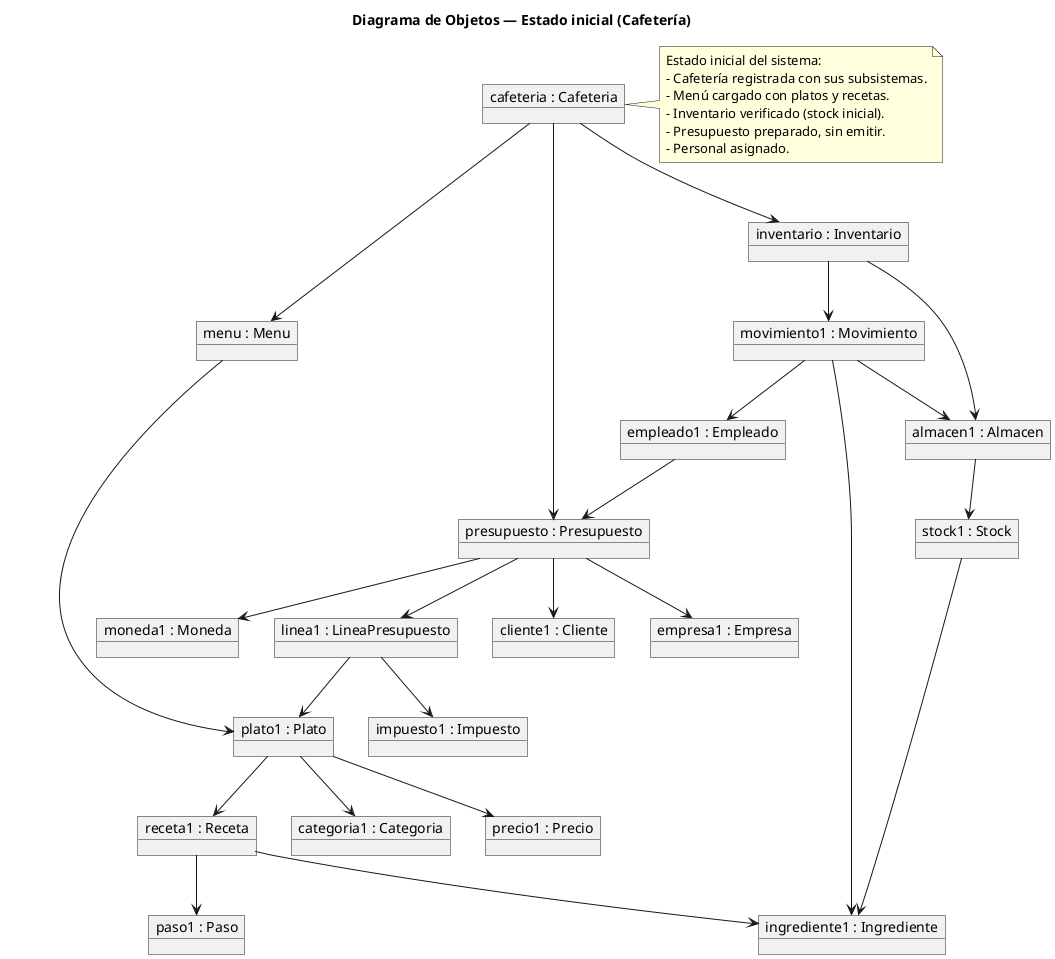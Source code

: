 @startuml EstadoInicial
title Diagrama de Objetos — Estado inicial (Cafetería)
top to bottom direction

'================ OBJETO PRINCIPAL =================
object "cafeteria : Cafeteria" as cafeteria

'================ SUBSISTEMAS =================
object "menu : Menu" as menu
object "inventario : Inventario" as inventario
object "presupuesto : Presupuesto" as presupuesto

'================ MENÚ =================
object "plato1 : Plato" as plato1
object "categoria1 : Categoria" as categoria1
object "precio1 : Precio" as precio1
object "receta1 : Receta" as receta1
object "paso1 : Paso" as paso1
object "ingrediente1 : Ingrediente" as ingrediente1

'================ INVENTARIO =================
object "almacen1 : Almacen" as almacen1
object "stock1 : Stock" as stock1
object "movimiento1 : Movimiento" as movimiento1
object "empleado1 : Empleado" as empleado1

'================ PRESUPUESTO =================
object "linea1 : LineaPresupuesto" as linea1
object "cliente1 : Cliente" as cliente1
object "empresa1 : Empresa" as empresa1
object "moneda1 : Moneda" as moneda1
object "impuesto1 : Impuesto" as impuesto1

'================ RELACIONES =================
cafeteria --> menu
cafeteria --> inventario
cafeteria --> presupuesto

menu --> plato1
plato1 --> categoria1
plato1 --> precio1
plato1 --> receta1
receta1 --> paso1
receta1 --> ingrediente1

inventario --> almacen1
almacen1 --> stock1
stock1 --> ingrediente1
inventario --> movimiento1
movimiento1 --> empleado1
movimiento1 --> almacen1
movimiento1 --> ingrediente1

presupuesto --> cliente1
presupuesto --> empresa1
presupuesto --> linea1
presupuesto --> moneda1
linea1 --> plato1
linea1 --> impuesto1
empleado1 --> presupuesto

'================ NOTA CONTEXTO =================
note right of cafeteria
Estado inicial del sistema:
- Cafetería registrada con sus subsistemas.
- Menú cargado con platos y recetas.
- Inventario verificado (stock inicial).
- Presupuesto preparado, sin emitir.
- Personal asignado.
end note

@enduml